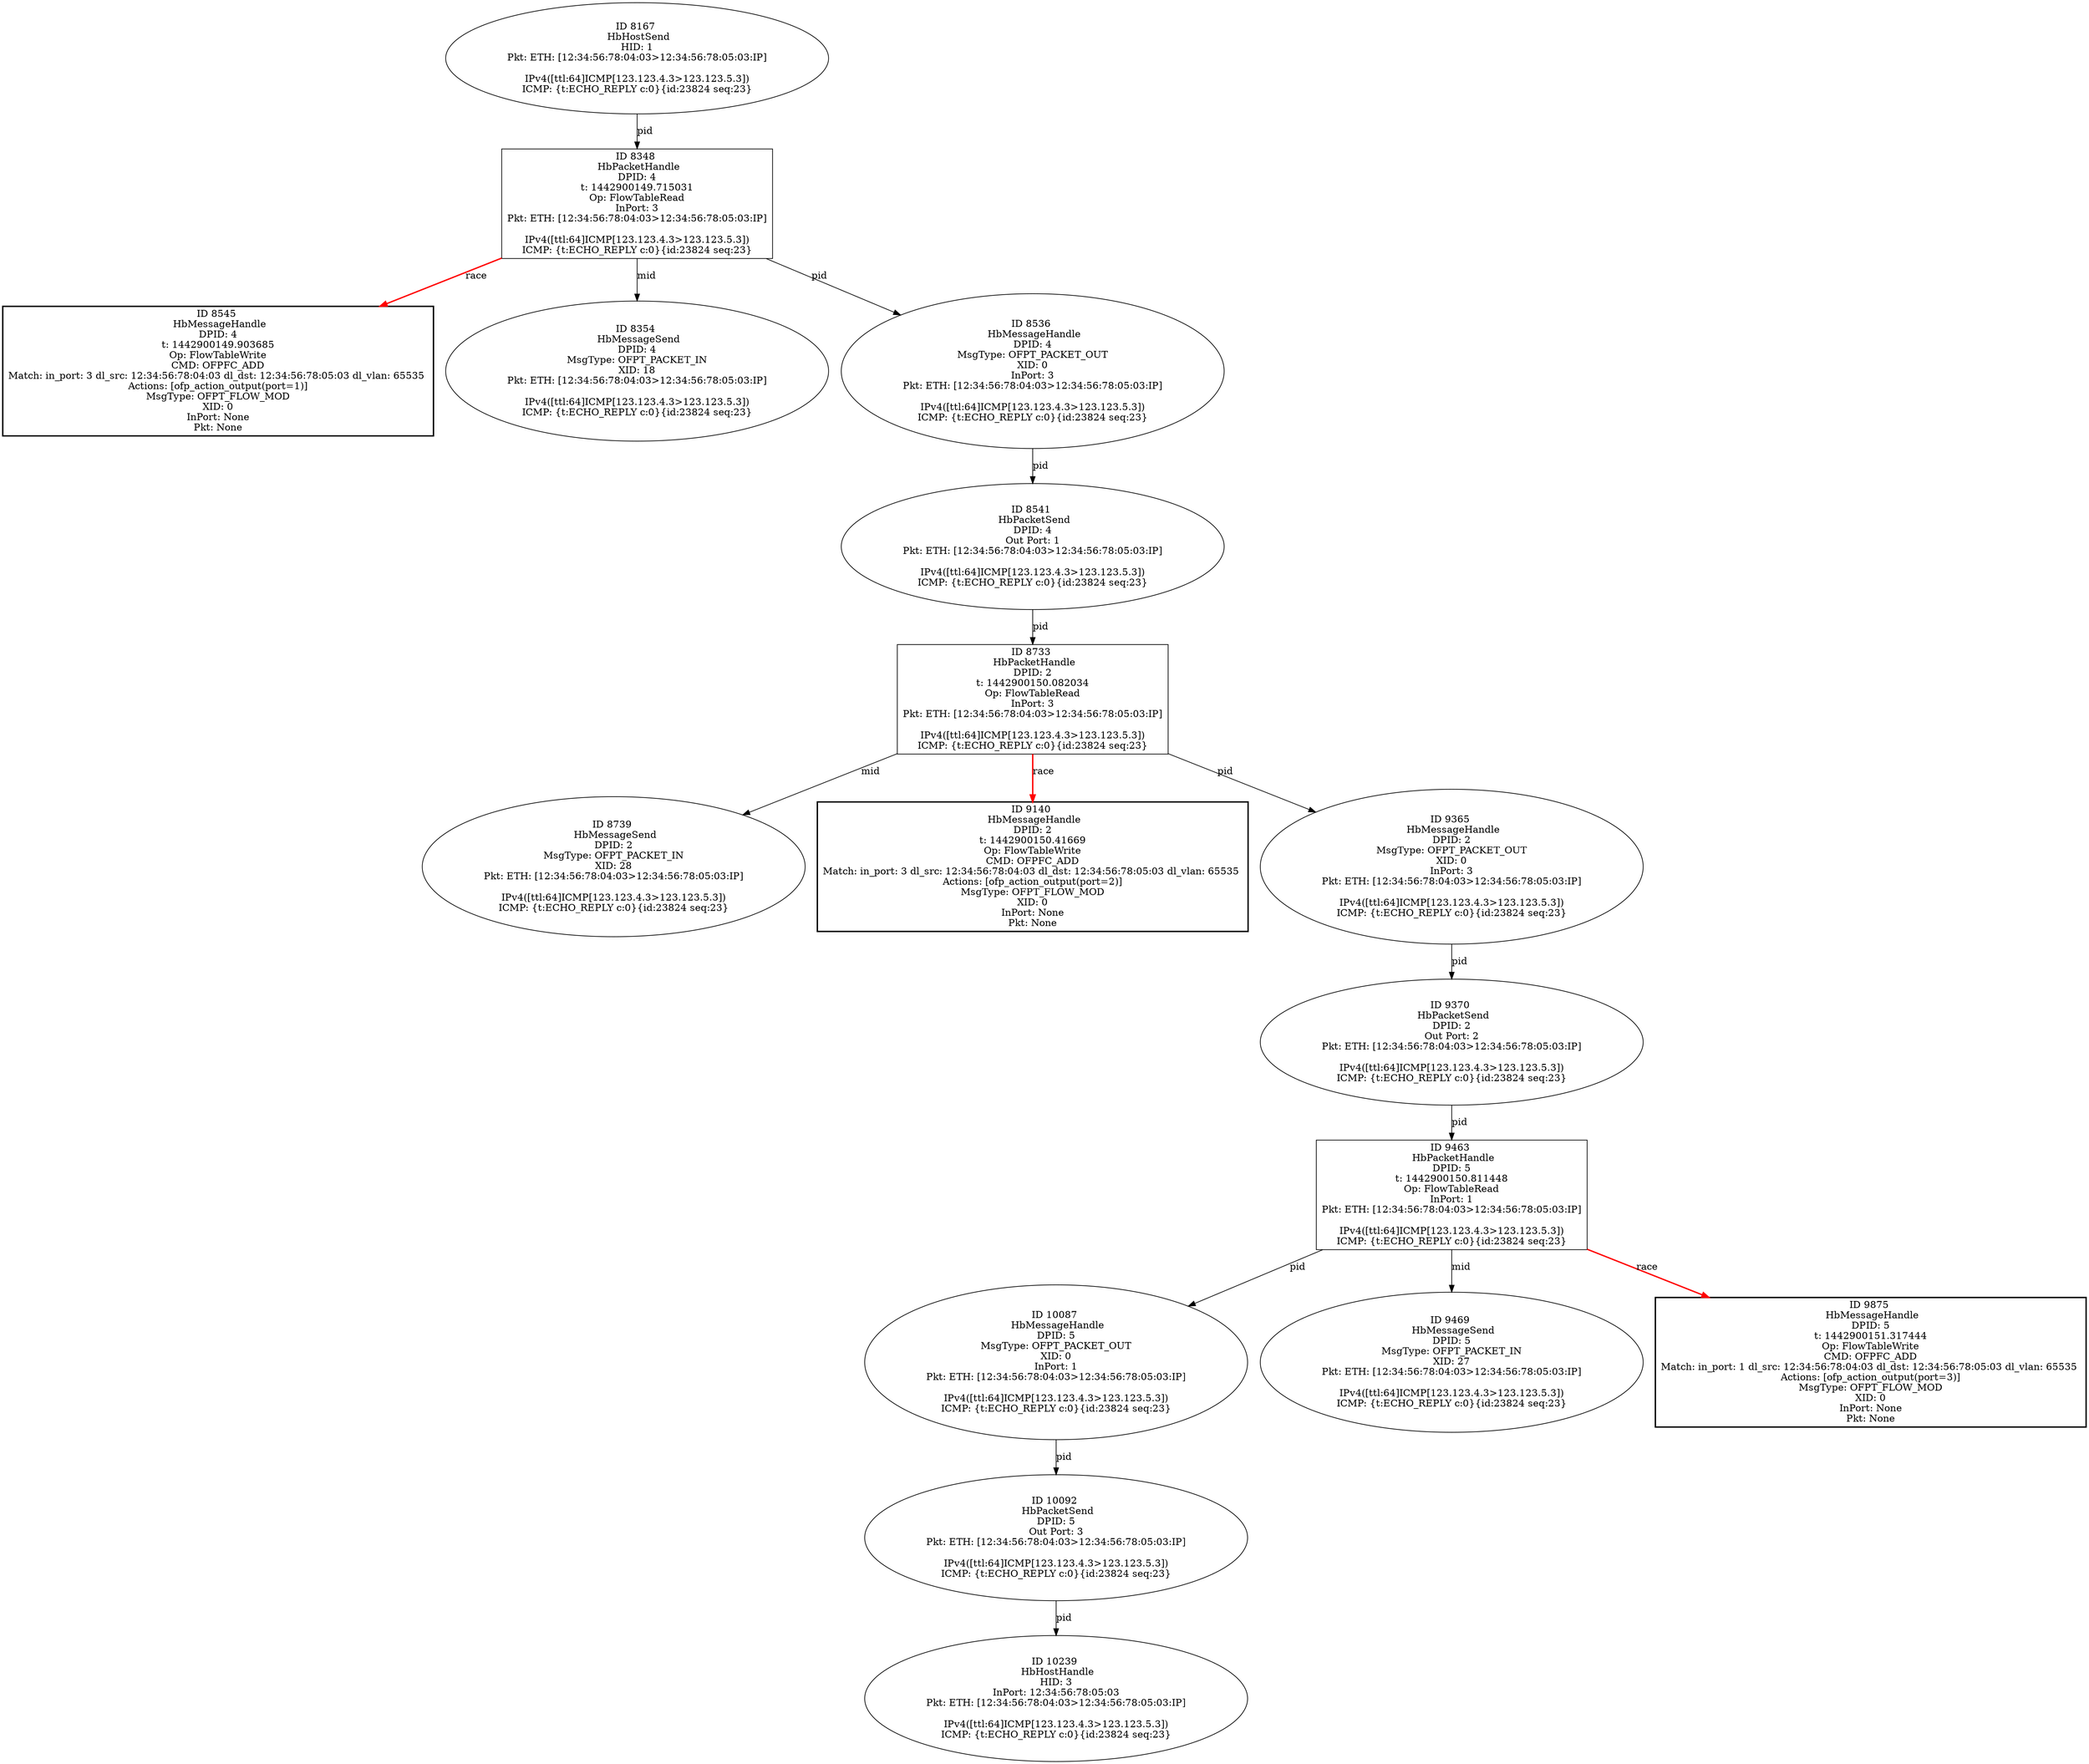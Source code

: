strict digraph G {
8545 [shape=box, style=bold, event=<hb_events.HbMessageHandle object at 0x109aea890>, label="ID 8545 
 HbMessageHandle
DPID: 4
t: 1442900149.903685
Op: FlowTableWrite
CMD: OFPFC_ADD
Match: in_port: 3 dl_src: 12:34:56:78:04:03 dl_dst: 12:34:56:78:05:03 dl_vlan: 65535 
Actions: [ofp_action_output(port=1)]
MsgType: OFPT_FLOW_MOD
XID: 0
InPort: None
Pkt: None"];
8354 [shape=oval, event=<hb_events.HbMessageSend object at 0x109a8e950>, label="ID 8354 
 HbMessageSend
DPID: 4
MsgType: OFPT_PACKET_IN
XID: 18
Pkt: ETH: [12:34:56:78:04:03>12:34:56:78:05:03:IP]

IPv4([ttl:64]ICMP[123.123.4.3>123.123.5.3])
ICMP: {t:ECHO_REPLY c:0}{id:23824 seq:23}"];
8739 [shape=oval, event=<hb_events.HbMessageSend object at 0x109b38e50>, label="ID 8739 
 HbMessageSend
DPID: 2
MsgType: OFPT_PACKET_IN
XID: 28
Pkt: ETH: [12:34:56:78:04:03>12:34:56:78:05:03:IP]

IPv4([ttl:64]ICMP[123.123.4.3>123.123.5.3])
ICMP: {t:ECHO_REPLY c:0}{id:23824 seq:23}"];
8167 [shape=oval, event=<hb_events.HbHostSend object at 0x109a46c10>, label="ID 8167 
 HbHostSend
HID: 1
Pkt: ETH: [12:34:56:78:04:03>12:34:56:78:05:03:IP]

IPv4([ttl:64]ICMP[123.123.4.3>123.123.5.3])
ICMP: {t:ECHO_REPLY c:0}{id:23824 seq:23}"];
10087 [shape=oval, event=<hb_events.HbMessageHandle object at 0x109e92850>, label="ID 10087 
 HbMessageHandle
DPID: 5
MsgType: OFPT_PACKET_OUT
XID: 0
InPort: 1
Pkt: ETH: [12:34:56:78:04:03>12:34:56:78:05:03:IP]

IPv4([ttl:64]ICMP[123.123.4.3>123.123.5.3])
ICMP: {t:ECHO_REPLY c:0}{id:23824 seq:23}"];
10092 [shape=oval, event=<hb_events.HbPacketSend object at 0x109e9dc10>, label="ID 10092 
 HbPacketSend
DPID: 5
Out Port: 3
Pkt: ETH: [12:34:56:78:04:03>12:34:56:78:05:03:IP]

IPv4([ttl:64]ICMP[123.123.4.3>123.123.5.3])
ICMP: {t:ECHO_REPLY c:0}{id:23824 seq:23}"];
9469 [shape=oval, event=<hb_events.HbMessageSend object at 0x109ca6990>, label="ID 9469 
 HbMessageSend
DPID: 5
MsgType: OFPT_PACKET_IN
XID: 27
Pkt: ETH: [12:34:56:78:04:03>12:34:56:78:05:03:IP]

IPv4([ttl:64]ICMP[123.123.4.3>123.123.5.3])
ICMP: {t:ECHO_REPLY c:0}{id:23824 seq:23}"];
9875 [shape=box, style=bold, event=<hb_events.HbMessageHandle object at 0x109df6210>, label="ID 9875 
 HbMessageHandle
DPID: 5
t: 1442900151.317444
Op: FlowTableWrite
CMD: OFPFC_ADD
Match: in_port: 1 dl_src: 12:34:56:78:04:03 dl_dst: 12:34:56:78:05:03 dl_vlan: 65535 
Actions: [ofp_action_output(port=3)]
MsgType: OFPT_FLOW_MOD
XID: 0
InPort: None
Pkt: None"];
9140 [shape=box, style=bold, event=<hb_events.HbMessageHandle object at 0x109bf1590>, label="ID 9140 
 HbMessageHandle
DPID: 2
t: 1442900150.41669
Op: FlowTableWrite
CMD: OFPFC_ADD
Match: in_port: 3 dl_src: 12:34:56:78:04:03 dl_dst: 12:34:56:78:05:03 dl_vlan: 65535 
Actions: [ofp_action_output(port=2)]
MsgType: OFPT_FLOW_MOD
XID: 0
InPort: None
Pkt: None"];
9365 [shape=oval, event=<hb_events.HbMessageHandle object at 0x109c80750>, label="ID 9365 
 HbMessageHandle
DPID: 2
MsgType: OFPT_PACKET_OUT
XID: 0
InPort: 3
Pkt: ETH: [12:34:56:78:04:03>12:34:56:78:05:03:IP]

IPv4([ttl:64]ICMP[123.123.4.3>123.123.5.3])
ICMP: {t:ECHO_REPLY c:0}{id:23824 seq:23}"];
8541 [shape=oval, event=<hb_events.HbPacketSend object at 0x109aea4d0>, label="ID 8541 
 HbPacketSend
DPID: 4
Out Port: 1
Pkt: ETH: [12:34:56:78:04:03>12:34:56:78:05:03:IP]

IPv4([ttl:64]ICMP[123.123.4.3>123.123.5.3])
ICMP: {t:ECHO_REPLY c:0}{id:23824 seq:23}"];
9463 [shape=box, event=<hb_events.HbPacketHandle object at 0x109ca1e90>, label="ID 9463 
 HbPacketHandle
DPID: 5
t: 1442900150.811448
Op: FlowTableRead
InPort: 1
Pkt: ETH: [12:34:56:78:04:03>12:34:56:78:05:03:IP]

IPv4([ttl:64]ICMP[123.123.4.3>123.123.5.3])
ICMP: {t:ECHO_REPLY c:0}{id:23824 seq:23}"];
8536 [shape=oval, event=<hb_events.HbMessageHandle object at 0x109ae7bd0>, label="ID 8536 
 HbMessageHandle
DPID: 4
MsgType: OFPT_PACKET_OUT
XID: 0
InPort: 3
Pkt: ETH: [12:34:56:78:04:03>12:34:56:78:05:03:IP]

IPv4([ttl:64]ICMP[123.123.4.3>123.123.5.3])
ICMP: {t:ECHO_REPLY c:0}{id:23824 seq:23}"];
9370 [shape=oval, event=<hb_events.HbPacketSend object at 0x109c80c50>, label="ID 9370 
 HbPacketSend
DPID: 2
Out Port: 2
Pkt: ETH: [12:34:56:78:04:03>12:34:56:78:05:03:IP]

IPv4([ttl:64]ICMP[123.123.4.3>123.123.5.3])
ICMP: {t:ECHO_REPLY c:0}{id:23824 seq:23}"];
8348 [shape=box, event=<hb_events.HbPacketHandle object at 0x109a8e210>, label="ID 8348 
 HbPacketHandle
DPID: 4
t: 1442900149.715031
Op: FlowTableRead
InPort: 3
Pkt: ETH: [12:34:56:78:04:03>12:34:56:78:05:03:IP]

IPv4([ttl:64]ICMP[123.123.4.3>123.123.5.3])
ICMP: {t:ECHO_REPLY c:0}{id:23824 seq:23}"];
8733 [shape=box, event=<hb_events.HbPacketHandle object at 0x109b38390>, label="ID 8733 
 HbPacketHandle
DPID: 2
t: 1442900150.082034
Op: FlowTableRead
InPort: 3
Pkt: ETH: [12:34:56:78:04:03>12:34:56:78:05:03:IP]

IPv4([ttl:64]ICMP[123.123.4.3>123.123.5.3])
ICMP: {t:ECHO_REPLY c:0}{id:23824 seq:23}"];
10239 [shape=oval, event=<hb_events.HbHostHandle object at 0x109eead10>, label="ID 10239 
 HbHostHandle
HID: 3
InPort: 12:34:56:78:05:03
Pkt: ETH: [12:34:56:78:04:03>12:34:56:78:05:03:IP]

IPv4([ttl:64]ICMP[123.123.4.3>123.123.5.3])
ICMP: {t:ECHO_REPLY c:0}{id:23824 seq:23}"];
10087 -> 10092  [rel=pid, label=pid];
8733 -> 8739  [rel=mid, label=mid];
8733 -> 9140  [harmful=True, color=red, style=bold, rel=race, label=race];
8733 -> 9365  [rel=pid, label=pid];
8167 -> 8348  [rel=pid, label=pid];
10092 -> 10239  [rel=pid, label=pid];
8541 -> 8733  [rel=pid, label=pid];
9365 -> 9370  [rel=pid, label=pid];
9463 -> 9875  [harmful=True, color=red, style=bold, rel=race, label=race];
9463 -> 9469  [rel=mid, label=mid];
9463 -> 10087  [rel=pid, label=pid];
8536 -> 8541  [rel=pid, label=pid];
9370 -> 9463  [rel=pid, label=pid];
8348 -> 8536  [rel=pid, label=pid];
8348 -> 8545  [harmful=True, color=red, style=bold, rel=race, label=race];
8348 -> 8354  [rel=mid, label=mid];
}
